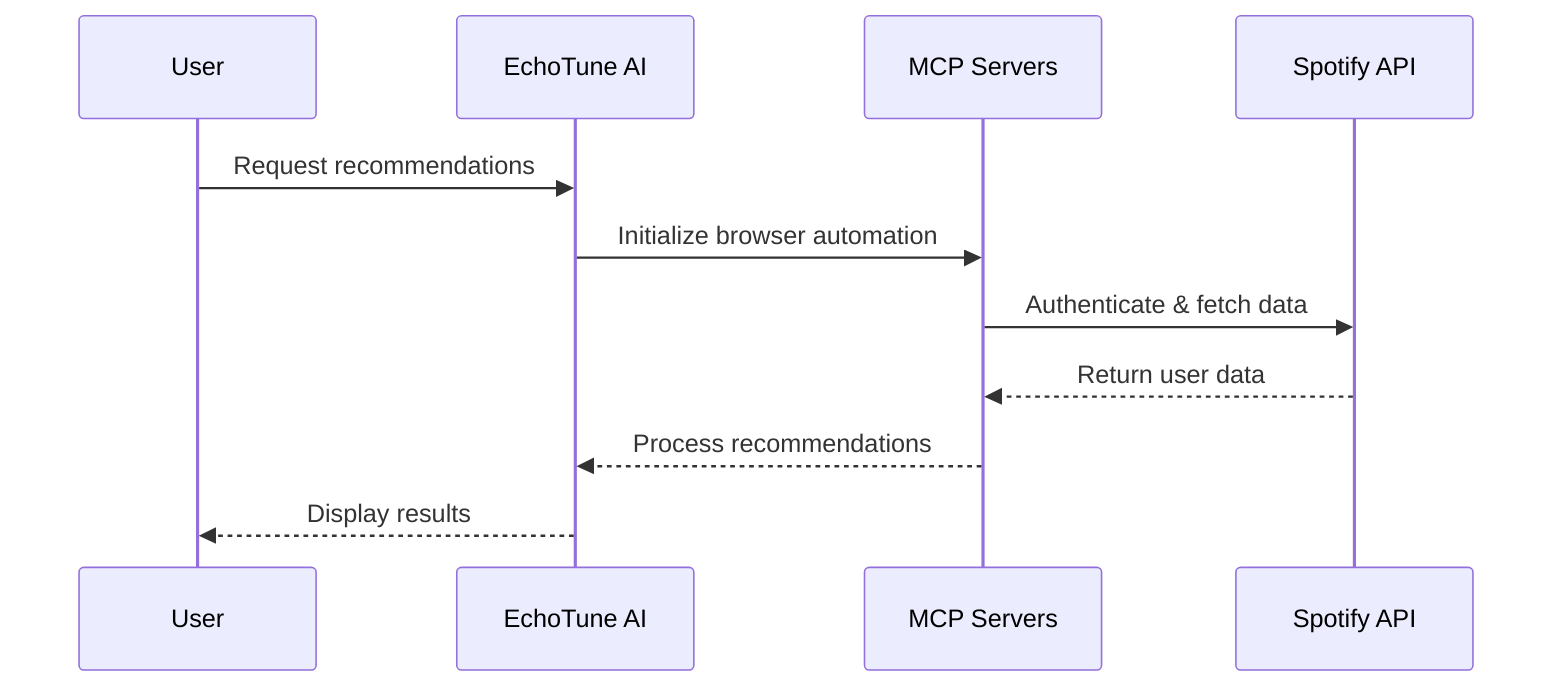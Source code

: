 sequenceDiagram
          participant User
          participant App as EchoTune AI
          participant MCP as MCP Servers
          participant Spotify as Spotify API
          
          User->>App: Request recommendations
          App->>MCP: Initialize browser automation
          MCP->>Spotify: Authenticate & fetch data
          Spotify-->>MCP: Return user data
          MCP-->>App: Process recommendations
          App-->>User: Display results
